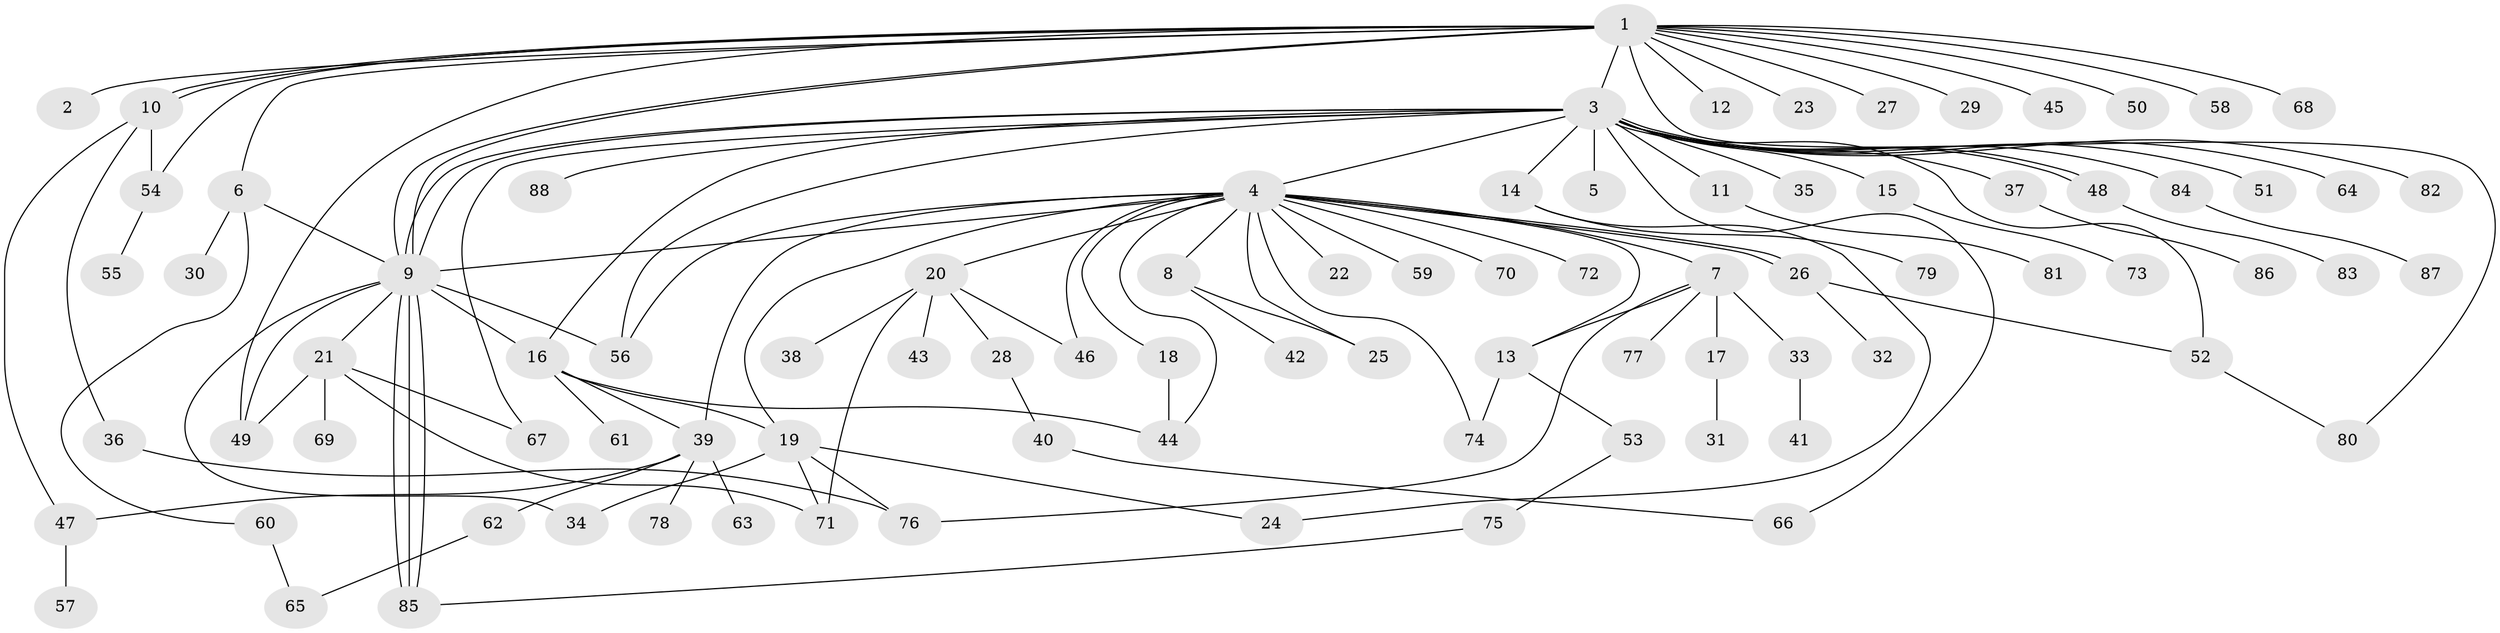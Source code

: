 // Generated by graph-tools (version 1.1) at 2025/25/03/09/25 03:25:57]
// undirected, 88 vertices, 124 edges
graph export_dot {
graph [start="1"]
  node [color=gray90,style=filled];
  1;
  2;
  3;
  4;
  5;
  6;
  7;
  8;
  9;
  10;
  11;
  12;
  13;
  14;
  15;
  16;
  17;
  18;
  19;
  20;
  21;
  22;
  23;
  24;
  25;
  26;
  27;
  28;
  29;
  30;
  31;
  32;
  33;
  34;
  35;
  36;
  37;
  38;
  39;
  40;
  41;
  42;
  43;
  44;
  45;
  46;
  47;
  48;
  49;
  50;
  51;
  52;
  53;
  54;
  55;
  56;
  57;
  58;
  59;
  60;
  61;
  62;
  63;
  64;
  65;
  66;
  67;
  68;
  69;
  70;
  71;
  72;
  73;
  74;
  75;
  76;
  77;
  78;
  79;
  80;
  81;
  82;
  83;
  84;
  85;
  86;
  87;
  88;
  1 -- 2;
  1 -- 3;
  1 -- 6;
  1 -- 9;
  1 -- 9;
  1 -- 10;
  1 -- 10;
  1 -- 12;
  1 -- 23;
  1 -- 27;
  1 -- 29;
  1 -- 45;
  1 -- 49;
  1 -- 50;
  1 -- 54;
  1 -- 58;
  1 -- 68;
  1 -- 80;
  3 -- 4;
  3 -- 5;
  3 -- 9;
  3 -- 9;
  3 -- 11;
  3 -- 14;
  3 -- 15;
  3 -- 16;
  3 -- 35;
  3 -- 37;
  3 -- 48;
  3 -- 48;
  3 -- 51;
  3 -- 52;
  3 -- 56;
  3 -- 64;
  3 -- 66;
  3 -- 67;
  3 -- 82;
  3 -- 84;
  3 -- 88;
  4 -- 7;
  4 -- 8;
  4 -- 9;
  4 -- 13;
  4 -- 18;
  4 -- 19;
  4 -- 20;
  4 -- 22;
  4 -- 25;
  4 -- 26;
  4 -- 26;
  4 -- 39;
  4 -- 44;
  4 -- 46;
  4 -- 56;
  4 -- 59;
  4 -- 70;
  4 -- 72;
  4 -- 74;
  6 -- 9;
  6 -- 30;
  6 -- 60;
  7 -- 13;
  7 -- 17;
  7 -- 33;
  7 -- 76;
  7 -- 77;
  8 -- 25;
  8 -- 42;
  9 -- 16;
  9 -- 21;
  9 -- 34;
  9 -- 49;
  9 -- 56;
  9 -- 85;
  9 -- 85;
  9 -- 85;
  10 -- 36;
  10 -- 47;
  10 -- 54;
  11 -- 81;
  13 -- 53;
  13 -- 74;
  14 -- 24;
  14 -- 79;
  15 -- 73;
  16 -- 19;
  16 -- 39;
  16 -- 44;
  16 -- 61;
  17 -- 31;
  18 -- 44;
  19 -- 24;
  19 -- 34;
  19 -- 71;
  19 -- 76;
  20 -- 28;
  20 -- 38;
  20 -- 43;
  20 -- 46;
  20 -- 71;
  21 -- 49;
  21 -- 67;
  21 -- 69;
  21 -- 71;
  26 -- 32;
  26 -- 52;
  28 -- 40;
  33 -- 41;
  36 -- 76;
  37 -- 86;
  39 -- 47;
  39 -- 62;
  39 -- 63;
  39 -- 78;
  40 -- 66;
  47 -- 57;
  48 -- 83;
  52 -- 80;
  53 -- 75;
  54 -- 55;
  60 -- 65;
  62 -- 65;
  75 -- 85;
  84 -- 87;
}
